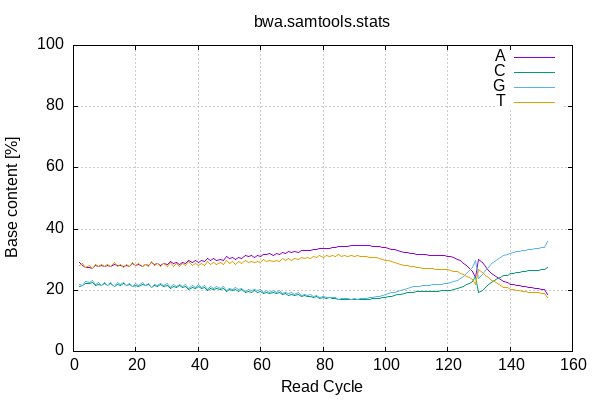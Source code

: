 
            set terminal png size 600,400 truecolor
            set output "bwa.samtools.stats.plot/acgt-cycles.png"
            set grid xtics ytics y2tics back lc rgb "#cccccc"
            set style line 1 linecolor rgb "green"
            set style line 2 linecolor rgb "red"
            set style line 3 linecolor rgb "black"
            set style line 4 linecolor rgb "blue"
            set style increment user
            set ylabel "Base content [%]"
            set xlabel "Read Cycle"
            set yrange [0:100]
            set title "bwa.samtools.stats" noenhanced
            plot '-' w l ti 'A', '-' w l ti 'C', '-' w l ti 'G', '-' w l ti 'T'
        2	28.93
3	28.23
4	27.40
5	27.48
6	27.23
7	28.09
8	27.93
9	28.19
10	27.74
11	28.11
12	27.72
13	28.48
14	27.97
15	28.17
16	27.63
17	28.12
18	27.89
19	28.61
20	28.22
21	28.52
22	27.87
23	28.38
24	28.12
25	28.96
26	28.49
27	28.76
28	28.17
29	28.75
30	28.41
31	29.31
32	28.77
33	29.20
34	28.55
35	29.18
36	28.81
37	29.83
38	29.20
39	29.59
40	29.01
41	29.68
42	29.34
43	30.34
44	29.78
45	30.26
46	29.63
47	30.19
48	29.88
49	30.90
50	30.44
51	30.76
52	30.21
53	30.80
54	30.45
55	31.33
56	30.95
57	31.33
58	30.82
59	31.29
60	30.99
61	31.86
62	31.55
63	31.90
64	31.38
65	31.87
66	31.60
67	32.27
68	32.12
69	32.54
70	32.19
71	32.58
72	32.30
73	32.86
74	32.85
75	33.10
76	32.93
77	33.28
78	33.22
79	33.65
80	33.58
81	33.82
82	33.80
83	33.97
84	34.01
85	34.32
86	34.36
87	34.43
88	34.44
89	34.56
90	34.60
91	34.69
92	34.73
93	34.67
94	34.63
95	34.53
96	34.45
97	34.32
98	34.23
99	34.00
100	33.84
101	33.59
102	33.44
103	33.24
104	32.99
105	32.68
106	32.44
107	32.21
108	32.04
109	31.88
110	31.81
111	31.70
112	31.65
113	31.57
114	31.53
115	31.47
116	31.40
117	31.39
118	31.32
119	31.24
120	31.10
121	30.89
122	30.56
123	30.17
124	29.58
125	28.90
126	28.01
127	27.17
128	26.26
129	24.08
130	30.21
131	28.94
132	27.65
133	26.58
134	25.57
135	24.86
136	24.05
137	23.50
138	22.85
139	22.52
140	22.03
141	21.86
142	21.57
143	21.43
144	21.19
145	21.14
146	20.97
147	20.91
148	20.73
149	20.64
150	20.41
151	20.29
152	18.66
end
2	21.27
3	21.49
4	22.37
5	22.06
6	22.53
7	21.55
8	21.92
9	21.59
10	22.10
11	21.66
12	22.12
13	21.13
14	21.89
15	21.63
16	22.21
17	21.65
18	21.98
19	21.09
20	21.66
21	21.30
22	21.98
23	21.49
24	21.84
25	20.77
26	21.45
27	21.20
28	21.78
29	21.22
30	21.62
31	20.66
32	21.39
33	20.86
34	21.56
35	20.94
36	21.35
37	20.28
38	21.01
39	20.69
40	21.25
41	20.61
42	20.97
43	19.92
44	20.59
45	20.18
46	20.72
47	20.28
48	20.62
49	19.59
50	20.14
51	19.80
52	20.35
53	19.76
54	20.16
55	19.25
56	19.76
57	19.37
58	19.85
59	19.41
60	19.71
61	18.82
62	19.25
63	18.91
64	19.33
65	18.90
66	19.14
67	18.48
68	18.80
69	18.40
70	18.70
71	18.32
72	18.59
73	17.97
74	18.19
75	17.94
76	18.12
77	17.77
78	17.89
79	17.41
80	17.62
81	17.37
82	17.50
83	17.30
84	17.36
85	16.98
86	17.11
87	17.04
88	17.12
89	17.00
90	17.07
91	16.88
92	16.96
93	16.95
94	17.04
95	17.09
96	17.20
97	17.23
98	17.39
99	17.51
100	17.71
101	17.88
102	18.10
103	18.22
104	18.51
105	18.75
106	18.95
107	19.13
108	19.30
109	19.37
110	19.47
111	19.52
112	19.57
113	19.61
114	19.65
115	19.66
116	19.73
117	19.72
118	19.78
119	19.81
120	19.93
121	20.04
122	20.26
123	20.49
124	20.86
125	21.24
126	21.82
127	22.29
128	22.89
129	24.52
130	19.22
131	20.06
132	21.01
133	21.75
134	22.57
135	23.10
136	23.77
137	24.19
138	24.76
139	24.99
140	25.45
141	25.56
142	25.83
143	25.93
144	26.16
145	26.17
146	26.36
147	26.37
148	26.52
149	26.57
150	26.75
151	26.78
152	27.58
end
2	21.77
3	21.44
4	22.91
5	22.46
6	23.27
7	21.78
8	22.45
9	21.63
10	22.39
11	21.66
12	22.52
13	21.20
14	22.42
15	21.75
16	22.57
17	21.73
18	22.37
19	21.18
20	22.17
21	21.45
22	22.45
23	21.60
24	22.27
25	21.01
26	22.05
27	21.43
28	22.25
29	21.41
30	22.15
31	20.84
32	21.93
33	21.16
34	22.03
35	21.21
36	21.83
37	20.58
38	21.63
39	20.97
40	21.74
41	20.87
42	21.51
43	20.25
44	21.20
45	20.49
46	21.28
47	20.58
48	21.15
49	19.85
50	20.74
51	20.17
52	20.86
53	20.14
54	20.73
55	19.66
56	20.35
57	19.79
58	20.40
59	19.81
60	20.31
61	19.18
62	19.84
63	19.38
64	19.98
65	19.35
66	19.79
67	18.96
68	19.33
69	18.80
70	19.22
71	18.77
72	19.18
73	18.35
74	18.68
75	18.29
76	18.51
77	18.06
78	18.25
79	17.65
80	17.93
81	17.56
82	17.74
83	17.50
84	17.60
85	17.15
86	17.34
87	17.21
88	17.30
89	17.14
90	17.24
91	17.07
92	17.24
93	17.26
94	17.44
95	17.54
96	17.76
97	17.83
98	18.11
99	18.34
100	18.59
101	18.85
102	19.12
103	19.32
104	19.72
105	20.04
106	20.39
107	20.67
108	20.94
109	21.10
110	21.28
111	21.40
112	21.51
113	21.62
114	21.72
115	21.79
116	21.92
117	21.94
118	22.05
119	22.15
120	22.32
121	22.53
122	22.91
123	23.30
124	23.90
125	24.59
126	25.52
127	26.35
128	27.30
129	29.59
130	23.93
131	25.20
132	26.51
133	27.55
134	28.60
135	29.31
136	30.10
137	30.66
138	31.33
139	31.65
140	32.17
141	32.33
142	32.63
143	32.78
144	33.04
145	33.08
146	33.29
147	33.35
148	33.53
149	33.64
150	33.90
151	34.01
152	36.01
end
2	28.03
3	28.84
4	27.32
5	28.00
6	26.97
7	28.59
8	27.70
9	28.58
10	27.77
11	28.58
12	27.64
13	29.19
14	27.71
15	28.45
16	27.59
17	28.50
18	27.76
19	29.12
20	27.95
21	28.73
22	27.70
23	28.53
24	27.77
25	29.27
26	28.01
27	28.61
28	27.80
29	28.62
30	27.81
31	29.19
32	27.91
33	28.78
34	27.87
35	28.67
36	28.00
37	29.31
38	28.16
39	28.76
40	28.00
41	28.84
42	28.19
43	29.49
44	28.42
45	29.07
46	28.37
47	28.95
48	28.35
49	29.65
50	28.68
51	29.27
52	28.58
53	29.30
54	28.66
55	29.76
56	28.94
57	29.51
58	28.93
59	29.49
60	28.99
61	30.14
62	29.36
63	29.81
64	29.31
65	29.87
66	29.46
67	30.29
68	29.75
69	30.27
70	29.89
71	30.32
72	29.94
73	30.82
74	30.28
75	30.66
76	30.45
77	30.89
78	30.64
79	31.29
80	30.87
81	31.25
82	30.96
83	31.22
84	31.03
85	31.55
86	31.20
87	31.31
88	31.14
89	31.30
90	31.09
91	31.36
92	31.07
93	31.12
94	30.90
95	30.84
96	30.60
97	30.62
98	30.28
99	30.15
100	29.86
101	29.68
102	29.34
103	29.22
104	28.79
105	28.53
106	28.22
107	27.99
108	27.73
109	27.65
110	27.44
111	27.38
112	27.26
113	27.21
114	27.09
115	27.07
116	26.94
117	26.95
118	26.85
119	26.80
120	26.65
121	26.55
122	26.27
123	26.04
124	25.65
125	25.26
126	24.66
127	24.20
128	23.55
129	21.81
130	26.64
131	25.80
132	24.82
133	24.12
134	23.26
135	22.73
136	22.08
137	21.65
138	21.06
139	20.85
140	20.35
141	20.25
142	19.97
143	19.86
144	19.61
145	19.61
146	19.38
147	19.37
148	19.22
149	19.16
150	18.93
151	18.92
152	17.75
end
